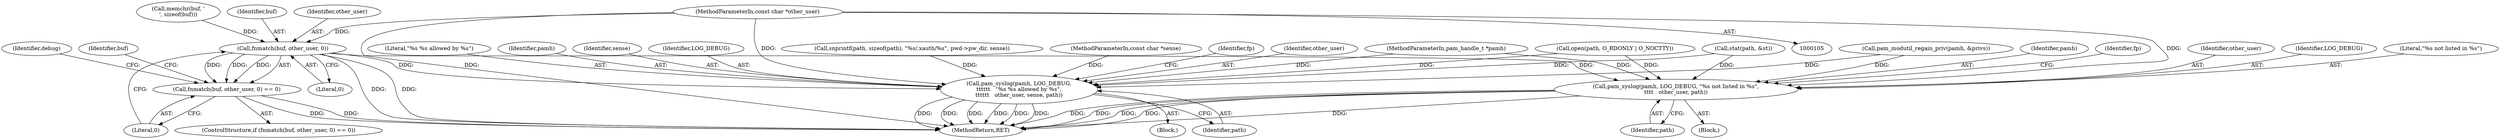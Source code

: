 digraph "0_altlinux_843807a3a90f52e7538be756616510730a24739a@pointer" {
"1000109" [label="(MethodParameterIn,const char *other_user)"];
"1000300" [label="(Call,fnmatch(buf, other_user, 0))"];
"1000299" [label="(Call,fnmatch(buf, other_user, 0) == 0)"];
"1000309" [label="(Call,pam_syslog(pamh, LOG_DEBUG,\n\t\t\t\t\t\t   \"%s %s allowed by %s\",\n\t\t\t\t\t\t   other_user, sense, path))"];
"1000323" [label="(Call,pam_syslog(pamh, LOG_DEBUG, \"%s not listed in %s\",\n\t\t\t\t   other_user, path))"];
"1000313" [label="(Identifier,other_user)"];
"1000300" [label="(Call,fnmatch(buf, other_user, 0))"];
"1000322" [label="(Block,)"];
"1000327" [label="(Identifier,other_user)"];
"1000325" [label="(Identifier,LOG_DEBUG)"];
"1000326" [label="(Literal,\"%s not listed in %s\")"];
"1000324" [label="(Identifier,pamh)"];
"1000260" [label="(Identifier,buf)"];
"1000312" [label="(Literal,\"%s %s allowed by %s\")"];
"1000310" [label="(Identifier,pamh)"];
"1000302" [label="(Identifier,other_user)"];
"1000314" [label="(Identifier,sense)"];
"1000216" [label="(Call,pam_modutil_regain_priv(pamh, &privs))"];
"1000207" [label="(Call,open(path, O_RDONLY | O_NOCTTY))"];
"1000315" [label="(Identifier,path)"];
"1000328" [label="(Identifier,path)"];
"1000309" [label="(Call,pam_syslog(pamh, LOG_DEBUG,\n\t\t\t\t\t\t   \"%s %s allowed by %s\",\n\t\t\t\t\t\t   other_user, sense, path))"];
"1000307" [label="(Identifier,debug)"];
"1000109" [label="(MethodParameterIn,const char *other_user)"];
"1000299" [label="(Call,fnmatch(buf, other_user, 0) == 0)"];
"1000304" [label="(Literal,0)"];
"1000311" [label="(Identifier,LOG_DEBUG)"];
"1000308" [label="(Block,)"];
"1000298" [label="(ControlStructure,if (fnmatch(buf, other_user, 0) == 0))"];
"1000147" [label="(Call,snprintf(path, sizeof(path), \"%s/.xauth/%s\", pwd->pw_dir, sense))"];
"1000107" [label="(MethodParameterIn,const char *sense)"];
"1000317" [label="(Identifier,fp)"];
"1000323" [label="(Call,pam_syslog(pamh, LOG_DEBUG, \"%s not listed in %s\",\n\t\t\t\t   other_user, path))"];
"1000284" [label="(Call,memchr(buf, '\n', sizeof(buf)))"];
"1000378" [label="(MethodReturn,RET)"];
"1000303" [label="(Literal,0)"];
"1000106" [label="(MethodParameterIn,pam_handle_t *pamh)"];
"1000184" [label="(Call,stat(path, &st))"];
"1000301" [label="(Identifier,buf)"];
"1000330" [label="(Identifier,fp)"];
"1000109" -> "1000105"  [label="AST: "];
"1000109" -> "1000378"  [label="DDG: "];
"1000109" -> "1000300"  [label="DDG: "];
"1000109" -> "1000309"  [label="DDG: "];
"1000109" -> "1000323"  [label="DDG: "];
"1000300" -> "1000299"  [label="AST: "];
"1000300" -> "1000303"  [label="CFG: "];
"1000301" -> "1000300"  [label="AST: "];
"1000302" -> "1000300"  [label="AST: "];
"1000303" -> "1000300"  [label="AST: "];
"1000304" -> "1000300"  [label="CFG: "];
"1000300" -> "1000378"  [label="DDG: "];
"1000300" -> "1000378"  [label="DDG: "];
"1000300" -> "1000299"  [label="DDG: "];
"1000300" -> "1000299"  [label="DDG: "];
"1000300" -> "1000299"  [label="DDG: "];
"1000284" -> "1000300"  [label="DDG: "];
"1000300" -> "1000309"  [label="DDG: "];
"1000300" -> "1000323"  [label="DDG: "];
"1000299" -> "1000298"  [label="AST: "];
"1000299" -> "1000304"  [label="CFG: "];
"1000304" -> "1000299"  [label="AST: "];
"1000260" -> "1000299"  [label="CFG: "];
"1000307" -> "1000299"  [label="CFG: "];
"1000299" -> "1000378"  [label="DDG: "];
"1000299" -> "1000378"  [label="DDG: "];
"1000309" -> "1000308"  [label="AST: "];
"1000309" -> "1000315"  [label="CFG: "];
"1000310" -> "1000309"  [label="AST: "];
"1000311" -> "1000309"  [label="AST: "];
"1000312" -> "1000309"  [label="AST: "];
"1000313" -> "1000309"  [label="AST: "];
"1000314" -> "1000309"  [label="AST: "];
"1000315" -> "1000309"  [label="AST: "];
"1000317" -> "1000309"  [label="CFG: "];
"1000309" -> "1000378"  [label="DDG: "];
"1000309" -> "1000378"  [label="DDG: "];
"1000309" -> "1000378"  [label="DDG: "];
"1000309" -> "1000378"  [label="DDG: "];
"1000309" -> "1000378"  [label="DDG: "];
"1000309" -> "1000378"  [label="DDG: "];
"1000216" -> "1000309"  [label="DDG: "];
"1000106" -> "1000309"  [label="DDG: "];
"1000147" -> "1000309"  [label="DDG: "];
"1000107" -> "1000309"  [label="DDG: "];
"1000184" -> "1000309"  [label="DDG: "];
"1000207" -> "1000309"  [label="DDG: "];
"1000323" -> "1000322"  [label="AST: "];
"1000323" -> "1000328"  [label="CFG: "];
"1000324" -> "1000323"  [label="AST: "];
"1000325" -> "1000323"  [label="AST: "];
"1000326" -> "1000323"  [label="AST: "];
"1000327" -> "1000323"  [label="AST: "];
"1000328" -> "1000323"  [label="AST: "];
"1000330" -> "1000323"  [label="CFG: "];
"1000323" -> "1000378"  [label="DDG: "];
"1000323" -> "1000378"  [label="DDG: "];
"1000323" -> "1000378"  [label="DDG: "];
"1000323" -> "1000378"  [label="DDG: "];
"1000323" -> "1000378"  [label="DDG: "];
"1000216" -> "1000323"  [label="DDG: "];
"1000106" -> "1000323"  [label="DDG: "];
"1000184" -> "1000323"  [label="DDG: "];
"1000207" -> "1000323"  [label="DDG: "];
}
